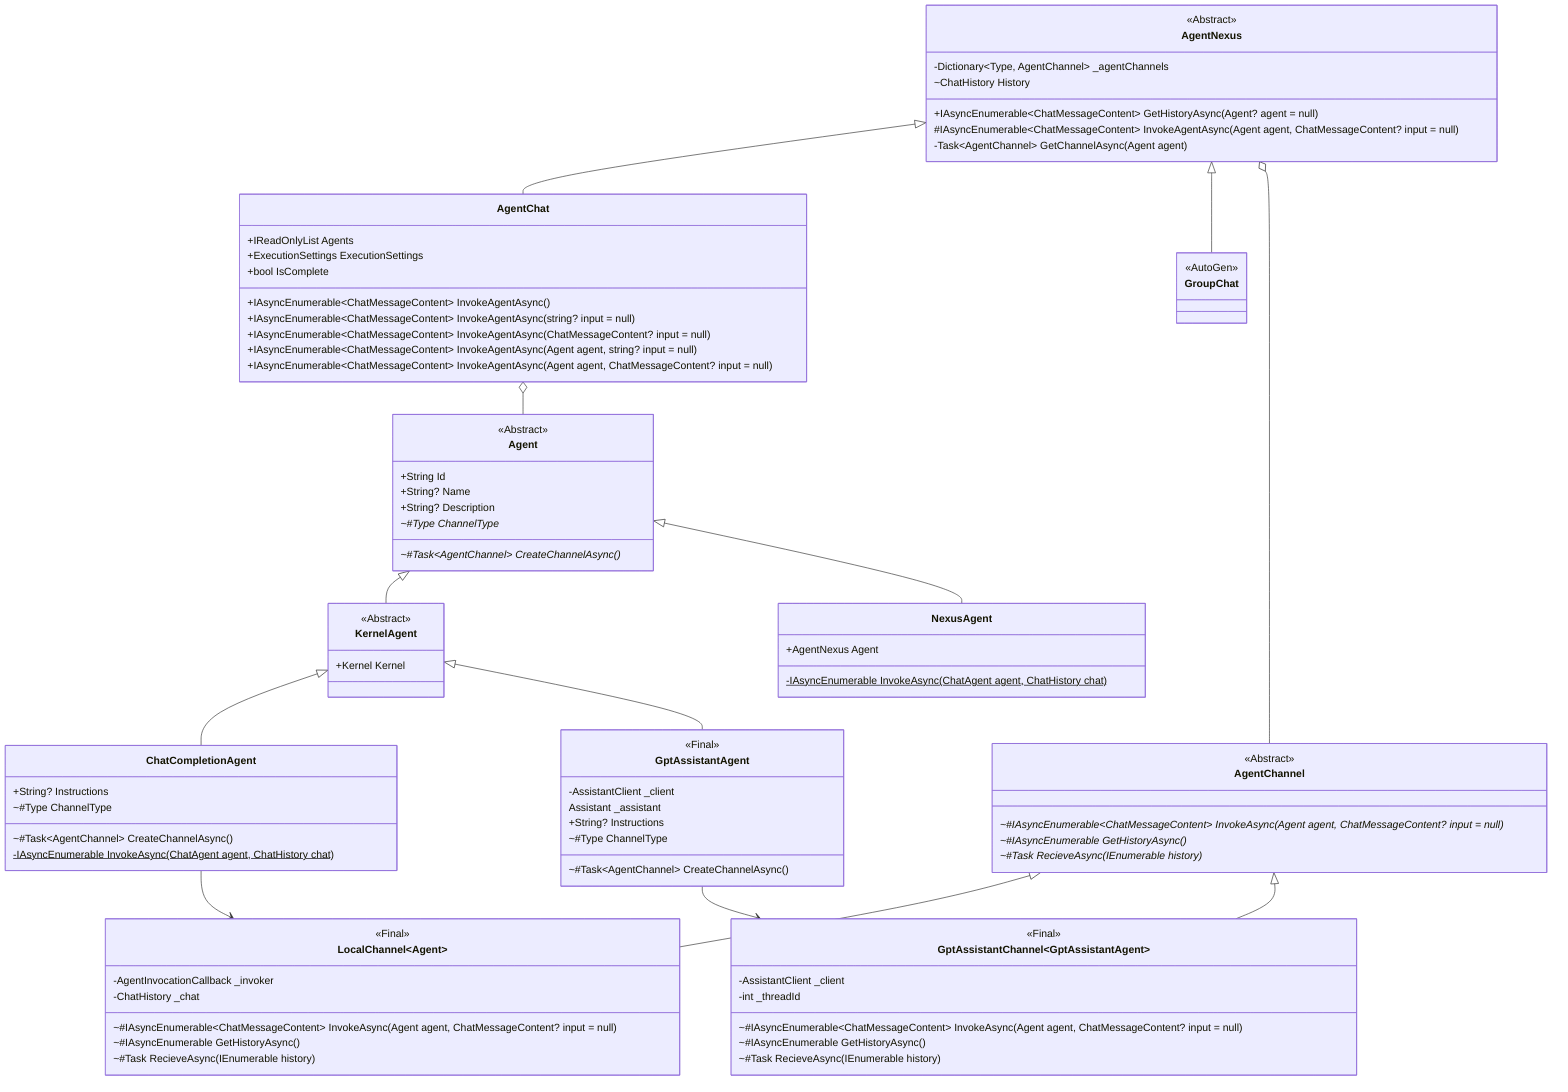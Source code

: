 classDiagram
    Agent
    Agent <|-- KernelAgent
    Agent <|-- NexusAgent
    %% KernelAgent <|-- LocalAgent
    KernelAgent <|-- ChatCompletionAgent
    KernelAgent <|-- GptAssistantAgent

    AgentChannel~Agent~
    AgentChannel <|-- LocalChannel~Agent~
    AgentChannel <|-- GptAssistantChannel~GptAssistantAgent~

    AgentNexus
    AgentNexus <|-- AgentChat
    AgentNexus <|-- GroupChat

    class Agent {
        <<Abstract>>        
        +String Id
        +String? Name
        +String? Description
        ~#Type ChannelType*
        ~#Task~AgentChannel~ CreateChannelAsync()*
    }
    class NexusAgent {
        +AgentNexus Agent
        -IAsyncEnumerable<ChatMessageContent> InvokeAsync(ChatAgent agent, ChatHistory chat)$
    }
    class KernelAgent {
        <<Abstract>>        
        +Kernel Kernel
    }
    ChatCompletionAgent --> LocalChannel
    class ChatCompletionAgent {
        +String? Instructions
        ~#Type ChannelType
        ~#Task~AgentChannel~ CreateChannelAsync()
        -IAsyncEnumerable<ChatMessageContent> InvokeAsync(ChatAgent agent, ChatHistory chat)$
    }

    GptAssistantAgent --> GptAssistantChannel
    class GptAssistantAgent {
        <<Final>>
        -AssistantClient _client
        Assistant _assistant
        +String? Instructions
        ~#Type ChannelType
        ~#Task~AgentChannel~ CreateChannelAsync()
    }

    class AgentChannel {
        <<Abstract>>
        ~#IAsyncEnumerable~ChatMessageContent~ InvokeAsync(Agent agent, ChatMessageContent? input = null)*
        ~#IAsyncEnumerable<ChatMessageContent> GetHistoryAsync()*
        ~#Task RecieveAsync(IEnumerable<ChatMessageContent> history)*
    }

    class LocalChannel {
        <<Final>>
        -AgentInvocationCallback _invoker
        -ChatHistory _chat
        ~#IAsyncEnumerable~ChatMessageContent~ InvokeAsync(Agent agent, ChatMessageContent? input = null)
        ~#IAsyncEnumerable<ChatMessageContent> GetHistoryAsync()
        ~#Task RecieveAsync(IEnumerable<ChatMessageContent> history)
    }

    class GptAssistantChannel {
        <<Final>>
        -AssistantClient _client
        -int _threadId
        ~#IAsyncEnumerable~ChatMessageContent~ InvokeAsync(Agent agent, ChatMessageContent? input = null)
        ~#IAsyncEnumerable<ChatMessageContent> GetHistoryAsync()
        ~#Task RecieveAsync(IEnumerable<ChatMessageContent> history)
    }

    AgentNexus o-- AgentChannel
    class AgentNexus {
        <<Abstract>>
        -Dictionary~Type, AgentChannel~ _agentChannels
        ~ChatHistory History
        +IAsyncEnumerable~ChatMessageContent~ GetHistoryAsync(Agent? agent = null)
        #IAsyncEnumerable~ChatMessageContent~ InvokeAgentAsync(Agent agent, ChatMessageContent? input = null)
        -Task~AgentChannel~ GetChannelAsync(Agent agent)
    }

    AgentChat o-- Agent
    class AgentChat {
        +IReadOnlyList<Agent> Agents
        +ExecutionSettings ExecutionSettings
        +bool IsComplete
        +IAsyncEnumerable~ChatMessageContent~ InvokeAgentAsync()
        +IAsyncEnumerable~ChatMessageContent~ InvokeAgentAsync(string? input = null)
        +IAsyncEnumerable~ChatMessageContent~ InvokeAgentAsync(ChatMessageContent? input = null)
        +IAsyncEnumerable~ChatMessageContent~ InvokeAgentAsync(Agent agent, string? input = null)
        +IAsyncEnumerable~ChatMessageContent~ InvokeAgentAsync(Agent agent, ChatMessageContent? input = null)
    }

    class GroupChat {
        <<AutoGen>>
    }